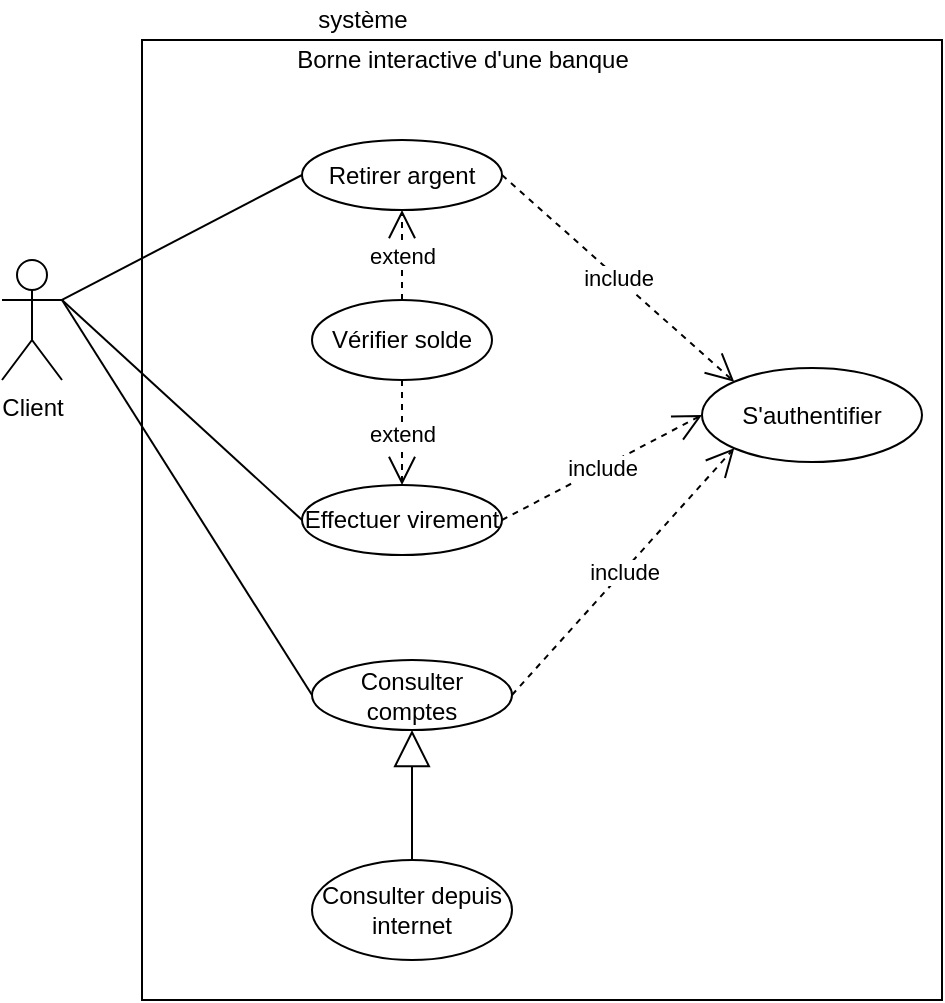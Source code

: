 <mxfile>
    <diagram id="mqiWEbaw4YAG7b2ys3Cb" name="Page-1">
        <mxGraphModel dx="684" dy="499" grid="1" gridSize="10" guides="1" tooltips="1" connect="1" arrows="1" fold="1" page="1" pageScale="1" pageWidth="827" pageHeight="1169" math="0" shadow="0">
            <root>
                <mxCell id="0"/>
                <mxCell id="1" parent="0"/>
                <mxCell id="3" value="" style="rounded=0;whiteSpace=wrap;html=1;fontStyle=1" vertex="1" parent="1">
                    <mxGeometry x="120" y="120" width="400" height="480" as="geometry"/>
                </mxCell>
                <mxCell id="4" value="système" style="text;html=1;align=center;verticalAlign=middle;resizable=0;points=[];autosize=1;strokeColor=none;fillColor=none;" vertex="1" parent="1">
                    <mxGeometry x="200" y="100" width="60" height="20" as="geometry"/>
                </mxCell>
                <mxCell id="5" value="Borne interactive d'une banque" style="text;html=1;align=center;verticalAlign=middle;resizable=0;points=[];autosize=1;strokeColor=none;fillColor=none;" vertex="1" parent="1">
                    <mxGeometry x="190" y="120" width="180" height="20" as="geometry"/>
                </mxCell>
                <mxCell id="13" style="edgeStyle=none;html=1;exitX=1;exitY=0.333;exitDx=0;exitDy=0;exitPerimeter=0;entryX=0;entryY=0.5;entryDx=0;entryDy=0;endArrow=none;endFill=0;" edge="1" parent="1" source="6" target="8">
                    <mxGeometry relative="1" as="geometry"/>
                </mxCell>
                <mxCell id="14" style="edgeStyle=none;html=1;exitX=1;exitY=0.333;exitDx=0;exitDy=0;exitPerimeter=0;entryX=0;entryY=0.5;entryDx=0;entryDy=0;endArrow=none;endFill=0;" edge="1" parent="1" source="6" target="11">
                    <mxGeometry relative="1" as="geometry"/>
                </mxCell>
                <mxCell id="15" style="edgeStyle=none;html=1;exitX=1;exitY=0.333;exitDx=0;exitDy=0;exitPerimeter=0;entryX=0;entryY=0.5;entryDx=0;entryDy=0;endArrow=none;endFill=0;" edge="1" parent="1" source="6" target="12">
                    <mxGeometry relative="1" as="geometry"/>
                </mxCell>
                <mxCell id="6" value="Client" style="shape=umlActor;verticalLabelPosition=bottom;verticalAlign=top;html=1;" vertex="1" parent="1">
                    <mxGeometry x="50" y="230" width="30" height="60" as="geometry"/>
                </mxCell>
                <mxCell id="8" value="Retirer argent" style="ellipse;whiteSpace=wrap;html=1;" vertex="1" parent="1">
                    <mxGeometry x="200" y="170" width="100" height="35" as="geometry"/>
                </mxCell>
                <mxCell id="11" value="Effectuer virement" style="ellipse;whiteSpace=wrap;html=1;" vertex="1" parent="1">
                    <mxGeometry x="200" y="342.5" width="100" height="35" as="geometry"/>
                </mxCell>
                <mxCell id="12" value="Consulter comptes" style="ellipse;whiteSpace=wrap;html=1;" vertex="1" parent="1">
                    <mxGeometry x="205" y="430" width="100" height="35" as="geometry"/>
                </mxCell>
                <mxCell id="16" value="S'authentifier" style="ellipse;whiteSpace=wrap;html=1;" vertex="1" parent="1">
                    <mxGeometry x="400" y="284" width="110" height="47" as="geometry"/>
                </mxCell>
                <mxCell id="18" value="include" style="endArrow=open;endSize=12;dashed=1;html=1;exitX=1;exitY=0.5;exitDx=0;exitDy=0;entryX=0;entryY=0;entryDx=0;entryDy=0;" edge="1" parent="1" source="8" target="16">
                    <mxGeometry width="160" relative="1" as="geometry">
                        <mxPoint x="370" y="360" as="sourcePoint"/>
                        <mxPoint x="530" y="360" as="targetPoint"/>
                    </mxGeometry>
                </mxCell>
                <mxCell id="19" value="include" style="endArrow=open;endSize=12;dashed=1;html=1;exitX=1;exitY=0.5;exitDx=0;exitDy=0;entryX=0;entryY=0.5;entryDx=0;entryDy=0;" edge="1" parent="1" source="11" target="16">
                    <mxGeometry width="160" relative="1" as="geometry">
                        <mxPoint x="590" y="310" as="sourcePoint"/>
                        <mxPoint x="715" y="391.5" as="targetPoint"/>
                    </mxGeometry>
                </mxCell>
                <mxCell id="20" value="include" style="endArrow=open;endSize=12;dashed=1;html=1;exitX=1;exitY=0.5;exitDx=0;exitDy=0;entryX=0;entryY=1;entryDx=0;entryDy=0;" edge="1" parent="1" source="12" target="16">
                    <mxGeometry width="160" relative="1" as="geometry">
                        <mxPoint x="580" y="400" as="sourcePoint"/>
                        <mxPoint x="705" y="481.5" as="targetPoint"/>
                    </mxGeometry>
                </mxCell>
                <mxCell id="21" value="Vérifier solde" style="ellipse;whiteSpace=wrap;html=1;" vertex="1" parent="1">
                    <mxGeometry x="205" y="250" width="90" height="40" as="geometry"/>
                </mxCell>
                <mxCell id="22" value="extend" style="endArrow=open;endSize=12;dashed=1;html=1;exitX=0.5;exitY=1;exitDx=0;exitDy=0;entryX=0.5;entryY=0;entryDx=0;entryDy=0;" edge="1" parent="1" source="21" target="11">
                    <mxGeometry width="160" relative="1" as="geometry">
                        <mxPoint x="370" y="360" as="sourcePoint"/>
                        <mxPoint x="530" y="360" as="targetPoint"/>
                    </mxGeometry>
                </mxCell>
                <mxCell id="23" value="extend" style="endArrow=open;endSize=12;dashed=1;html=1;exitX=0.5;exitY=0;exitDx=0;exitDy=0;entryX=0.5;entryY=1;entryDx=0;entryDy=0;" edge="1" parent="1" source="21" target="8">
                    <mxGeometry width="160" relative="1" as="geometry">
                        <mxPoint x="370" y="360" as="sourcePoint"/>
                        <mxPoint x="530" y="360" as="targetPoint"/>
                    </mxGeometry>
                </mxCell>
                <mxCell id="24" value="Consulter depuis internet" style="ellipse;whiteSpace=wrap;html=1;" vertex="1" parent="1">
                    <mxGeometry x="205" y="530" width="100" height="50" as="geometry"/>
                </mxCell>
                <mxCell id="25" value="" style="endArrow=block;endSize=16;endFill=0;html=1;exitX=0.5;exitY=0;exitDx=0;exitDy=0;entryX=0.5;entryY=1;entryDx=0;entryDy=0;" edge="1" parent="1" source="24" target="12">
                    <mxGeometry width="160" relative="1" as="geometry">
                        <mxPoint x="370" y="350" as="sourcePoint"/>
                        <mxPoint x="530" y="350" as="targetPoint"/>
                    </mxGeometry>
                </mxCell>
            </root>
        </mxGraphModel>
    </diagram>
</mxfile>